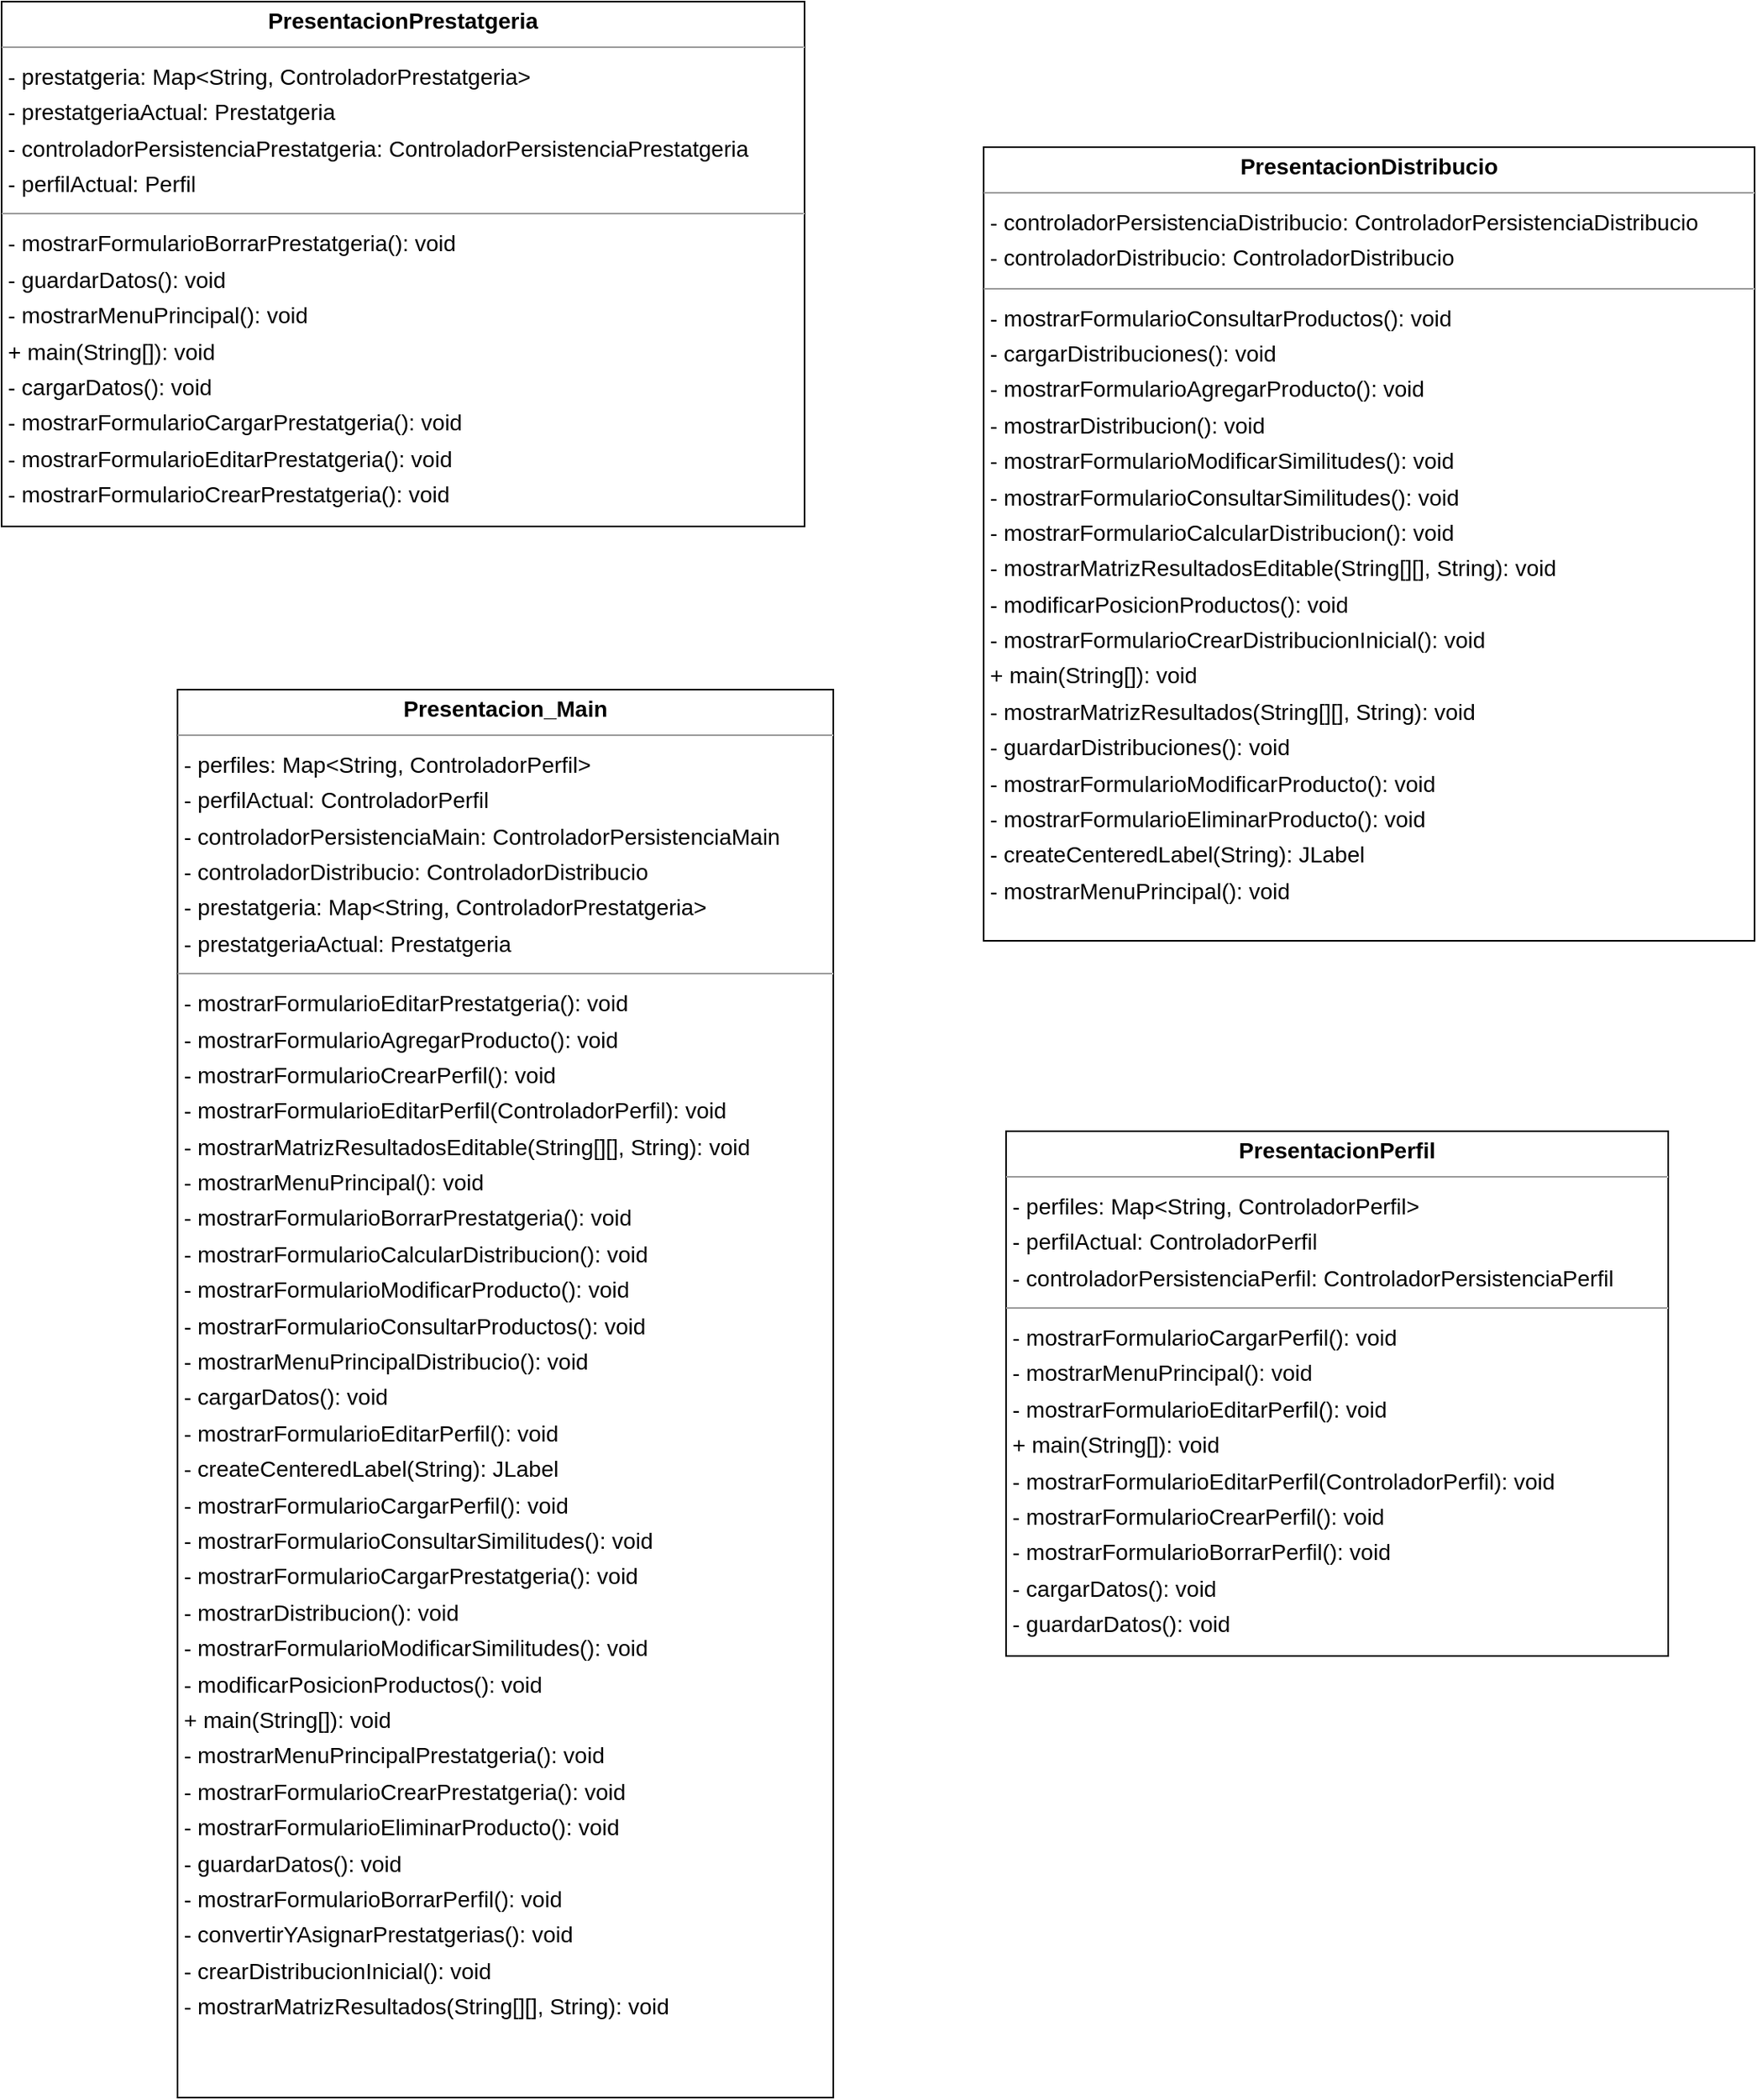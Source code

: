 <mxGraphModel dx="0" dy="0" grid="1" gridSize="10" guides="1" tooltips="1" connect="1" arrows="1" fold="1" page="0" pageScale="1" background="none" math="0" shadow="0">
  <root>
    <mxCell id="0" />
    <mxCell id="1" parent="0" />
    <mxCell id="node2" parent="1" vertex="1" value="&lt;p style=&quot;margin:0px;margin-top:4px;text-align:center;&quot;&gt;&lt;b&gt;PresentacionDistribucio&lt;/b&gt;&lt;/p&gt;&lt;hr size=&quot;1&quot;/&gt;&lt;p style=&quot;margin:0 0 0 4px;line-height:1.6;&quot;&gt;- controladorPersistenciaDistribucio: ControladorPersistenciaDistribucio&lt;br/&gt;- controladorDistribucio: ControladorDistribucio&lt;/p&gt;&lt;hr size=&quot;1&quot;/&gt;&lt;p style=&quot;margin:0 0 0 4px;line-height:1.6;&quot;&gt;- mostrarFormularioConsultarProductos(): void&lt;br/&gt;- cargarDistribuciones(): void&lt;br/&gt;- mostrarFormularioAgregarProducto(): void&lt;br/&gt;- mostrarDistribucion(): void&lt;br/&gt;- mostrarFormularioModificarSimilitudes(): void&lt;br/&gt;- mostrarFormularioConsultarSimilitudes(): void&lt;br/&gt;- mostrarFormularioCalcularDistribucion(): void&lt;br/&gt;- mostrarMatrizResultadosEditable(String[][], String): void&lt;br/&gt;- modificarPosicionProductos(): void&lt;br/&gt;- mostrarFormularioCrearDistribucionInicial(): void&lt;br/&gt;+ main(String[]): void&lt;br/&gt;- mostrarMatrizResultados(String[][], String): void&lt;br/&gt;- guardarDistribuciones(): void&lt;br/&gt;- mostrarFormularioModificarProducto(): void&lt;br/&gt;- mostrarFormularioEliminarProducto(): void&lt;br/&gt;- createCenteredLabel(String): JLabel&lt;br/&gt;- mostrarMenuPrincipal(): void&lt;/p&gt;" style="verticalAlign=top;align=left;overflow=fill;fontSize=14;fontFamily=Helvetica;html=1;rounded=0;shadow=0;comic=0;labelBackgroundColor=none;strokeWidth=1;">
      <mxGeometry x="382" y="551" width="482" height="496" as="geometry" />
    </mxCell>
    <mxCell id="node1" parent="1" vertex="1" value="&lt;p style=&quot;margin:0px;margin-top:4px;text-align:center;&quot;&gt;&lt;b&gt;PresentacionPerfil&lt;/b&gt;&lt;/p&gt;&lt;hr size=&quot;1&quot;/&gt;&lt;p style=&quot;margin:0 0 0 4px;line-height:1.6;&quot;&gt;- perfiles: Map&amp;lt;String, ControladorPerfil&amp;gt;&lt;br/&gt;- perfilActual: ControladorPerfil&lt;br/&gt;- controladorPersistenciaPerfil: ControladorPersistenciaPerfil&lt;/p&gt;&lt;hr size=&quot;1&quot;/&gt;&lt;p style=&quot;margin:0 0 0 4px;line-height:1.6;&quot;&gt;- mostrarFormularioCargarPerfil(): void&lt;br/&gt;- mostrarMenuPrincipal(): void&lt;br/&gt;- mostrarFormularioEditarPerfil(): void&lt;br/&gt;+ main(String[]): void&lt;br/&gt;- mostrarFormularioEditarPerfil(ControladorPerfil): void&lt;br/&gt;- mostrarFormularioCrearPerfil(): void&lt;br/&gt;- mostrarFormularioBorrarPerfil(): void&lt;br/&gt;- cargarDatos(): void&lt;br/&gt;- guardarDatos(): void&lt;/p&gt;" style="verticalAlign=top;align=left;overflow=fill;fontSize=14;fontFamily=Helvetica;html=1;rounded=0;shadow=0;comic=0;labelBackgroundColor=none;strokeWidth=1;">
      <mxGeometry x="396" y="1166" width="414" height="328" as="geometry" />
    </mxCell>
    <mxCell id="node3" parent="1" vertex="1" value="&lt;p style=&quot;margin:0px;margin-top:4px;text-align:center;&quot;&gt;&lt;b&gt;PresentacionPrestatgeria&lt;/b&gt;&lt;/p&gt;&lt;hr size=&quot;1&quot;/&gt;&lt;p style=&quot;margin:0 0 0 4px;line-height:1.6;&quot;&gt;- prestatgeria: Map&amp;lt;String, ControladorPrestatgeria&amp;gt;&lt;br/&gt;- prestatgeriaActual: Prestatgeria&lt;br/&gt;- controladorPersistenciaPrestatgeria: ControladorPersistenciaPrestatgeria&lt;br/&gt;- perfilActual: Perfil&lt;/p&gt;&lt;hr size=&quot;1&quot;/&gt;&lt;p style=&quot;margin:0 0 0 4px;line-height:1.6;&quot;&gt;- mostrarFormularioBorrarPrestatgeria(): void&lt;br/&gt;- guardarDatos(): void&lt;br/&gt;- mostrarMenuPrincipal(): void&lt;br/&gt;+ main(String[]): void&lt;br/&gt;- cargarDatos(): void&lt;br/&gt;- mostrarFormularioCargarPrestatgeria(): void&lt;br/&gt;- mostrarFormularioEditarPrestatgeria(): void&lt;br/&gt;- mostrarFormularioCrearPrestatgeria(): void&lt;/p&gt;" style="verticalAlign=top;align=left;overflow=fill;fontSize=14;fontFamily=Helvetica;html=1;rounded=0;shadow=0;comic=0;labelBackgroundColor=none;strokeWidth=1;">
      <mxGeometry x="-232" y="460" width="502" height="328" as="geometry" />
    </mxCell>
    <mxCell id="node0" parent="1" vertex="1" value="&lt;p style=&quot;margin:0px;margin-top:4px;text-align:center;&quot;&gt;&lt;b&gt;Presentacion_Main&lt;/b&gt;&lt;/p&gt;&lt;hr size=&quot;1&quot;/&gt;&lt;p style=&quot;margin:0 0 0 4px;line-height:1.6;&quot;&gt;- perfiles: Map&amp;lt;String, ControladorPerfil&amp;gt;&lt;br/&gt;- perfilActual: ControladorPerfil&lt;br/&gt;- controladorPersistenciaMain: ControladorPersistenciaMain&lt;br/&gt;- controladorDistribucio: ControladorDistribucio&lt;br/&gt;- prestatgeria: Map&amp;lt;String, ControladorPrestatgeria&amp;gt;&lt;br/&gt;- prestatgeriaActual: Prestatgeria&lt;/p&gt;&lt;hr size=&quot;1&quot;/&gt;&lt;p style=&quot;margin:0 0 0 4px;line-height:1.6;&quot;&gt;- mostrarFormularioEditarPrestatgeria(): void&lt;br/&gt;- mostrarFormularioAgregarProducto(): void&lt;br/&gt;- mostrarFormularioCrearPerfil(): void&lt;br/&gt;- mostrarFormularioEditarPerfil(ControladorPerfil): void&lt;br/&gt;- mostrarMatrizResultadosEditable(String[][], String): void&lt;br/&gt;- mostrarMenuPrincipal(): void&lt;br/&gt;- mostrarFormularioBorrarPrestatgeria(): void&lt;br/&gt;- mostrarFormularioCalcularDistribucion(): void&lt;br/&gt;- mostrarFormularioModificarProducto(): void&lt;br/&gt;- mostrarFormularioConsultarProductos(): void&lt;br/&gt;- mostrarMenuPrincipalDistribucio(): void&lt;br/&gt;- cargarDatos(): void&lt;br/&gt;- mostrarFormularioEditarPerfil(): void&lt;br/&gt;- createCenteredLabel(String): JLabel&lt;br/&gt;- mostrarFormularioCargarPerfil(): void&lt;br/&gt;- mostrarFormularioConsultarSimilitudes(): void&lt;br/&gt;- mostrarFormularioCargarPrestatgeria(): void&lt;br/&gt;- mostrarDistribucion(): void&lt;br/&gt;- mostrarFormularioModificarSimilitudes(): void&lt;br/&gt;- modificarPosicionProductos(): void&lt;br/&gt;+ main(String[]): void&lt;br/&gt;- mostrarMenuPrincipalPrestatgeria(): void&lt;br/&gt;- mostrarFormularioCrearPrestatgeria(): void&lt;br/&gt;- mostrarFormularioEliminarProducto(): void&lt;br/&gt;- guardarDatos(): void&lt;br/&gt;- mostrarFormularioBorrarPerfil(): void&lt;br/&gt;- convertirYAsignarPrestatgerias(): void&lt;br/&gt;- crearDistribucionInicial(): void&lt;br/&gt;- mostrarMatrizResultados(String[][], String): void&lt;/p&gt;" style="verticalAlign=top;align=left;overflow=fill;fontSize=14;fontFamily=Helvetica;html=1;rounded=0;shadow=0;comic=0;labelBackgroundColor=none;strokeWidth=1;">
      <mxGeometry x="-122" y="890" width="410" height="880" as="geometry" />
    </mxCell>
  </root>
</mxGraphModel>